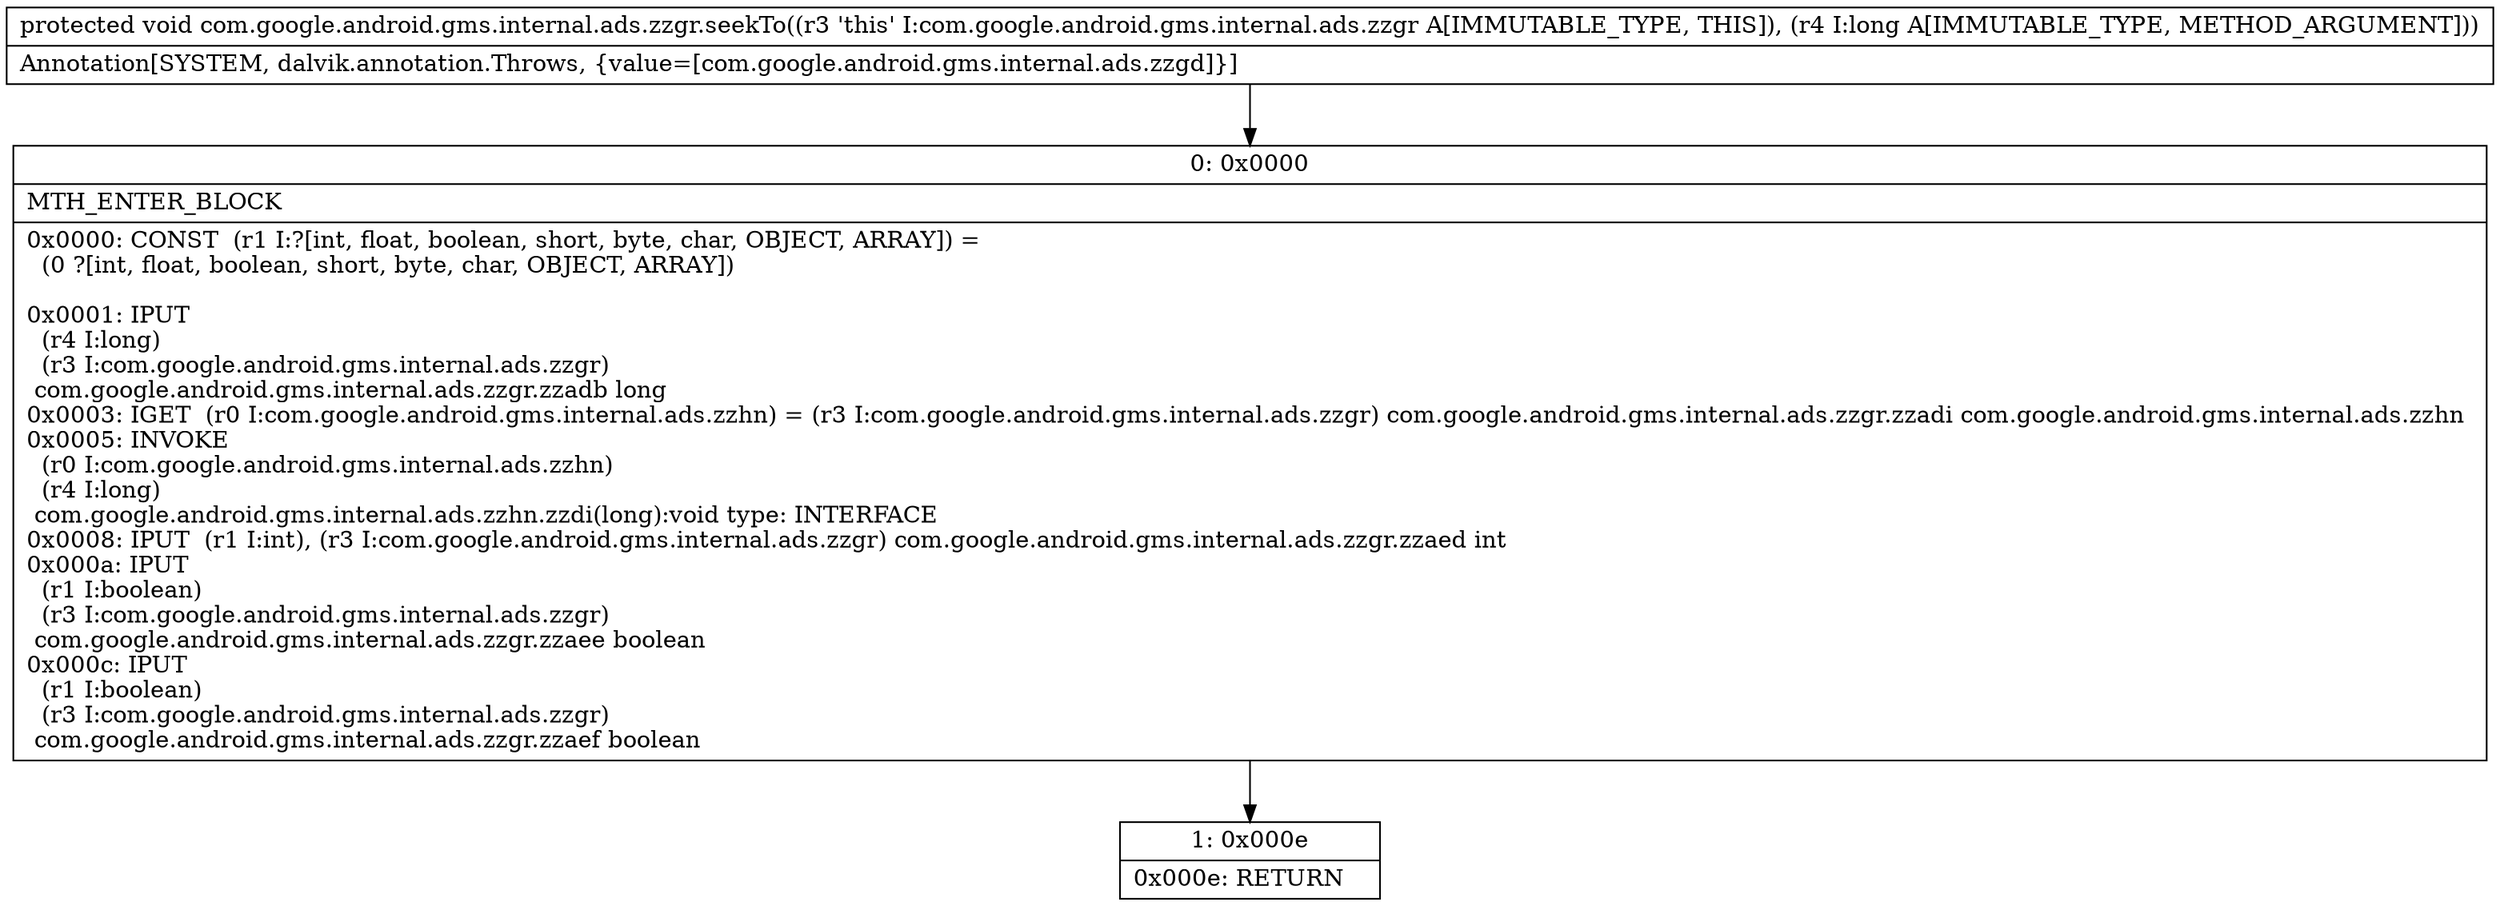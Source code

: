 digraph "CFG forcom.google.android.gms.internal.ads.zzgr.seekTo(J)V" {
Node_0 [shape=record,label="{0\:\ 0x0000|MTH_ENTER_BLOCK\l|0x0000: CONST  (r1 I:?[int, float, boolean, short, byte, char, OBJECT, ARRAY]) = \l  (0 ?[int, float, boolean, short, byte, char, OBJECT, ARRAY])\l \l0x0001: IPUT  \l  (r4 I:long)\l  (r3 I:com.google.android.gms.internal.ads.zzgr)\l com.google.android.gms.internal.ads.zzgr.zzadb long \l0x0003: IGET  (r0 I:com.google.android.gms.internal.ads.zzhn) = (r3 I:com.google.android.gms.internal.ads.zzgr) com.google.android.gms.internal.ads.zzgr.zzadi com.google.android.gms.internal.ads.zzhn \l0x0005: INVOKE  \l  (r0 I:com.google.android.gms.internal.ads.zzhn)\l  (r4 I:long)\l com.google.android.gms.internal.ads.zzhn.zzdi(long):void type: INTERFACE \l0x0008: IPUT  (r1 I:int), (r3 I:com.google.android.gms.internal.ads.zzgr) com.google.android.gms.internal.ads.zzgr.zzaed int \l0x000a: IPUT  \l  (r1 I:boolean)\l  (r3 I:com.google.android.gms.internal.ads.zzgr)\l com.google.android.gms.internal.ads.zzgr.zzaee boolean \l0x000c: IPUT  \l  (r1 I:boolean)\l  (r3 I:com.google.android.gms.internal.ads.zzgr)\l com.google.android.gms.internal.ads.zzgr.zzaef boolean \l}"];
Node_1 [shape=record,label="{1\:\ 0x000e|0x000e: RETURN   \l}"];
MethodNode[shape=record,label="{protected void com.google.android.gms.internal.ads.zzgr.seekTo((r3 'this' I:com.google.android.gms.internal.ads.zzgr A[IMMUTABLE_TYPE, THIS]), (r4 I:long A[IMMUTABLE_TYPE, METHOD_ARGUMENT]))  | Annotation[SYSTEM, dalvik.annotation.Throws, \{value=[com.google.android.gms.internal.ads.zzgd]\}]\l}"];
MethodNode -> Node_0;
Node_0 -> Node_1;
}

